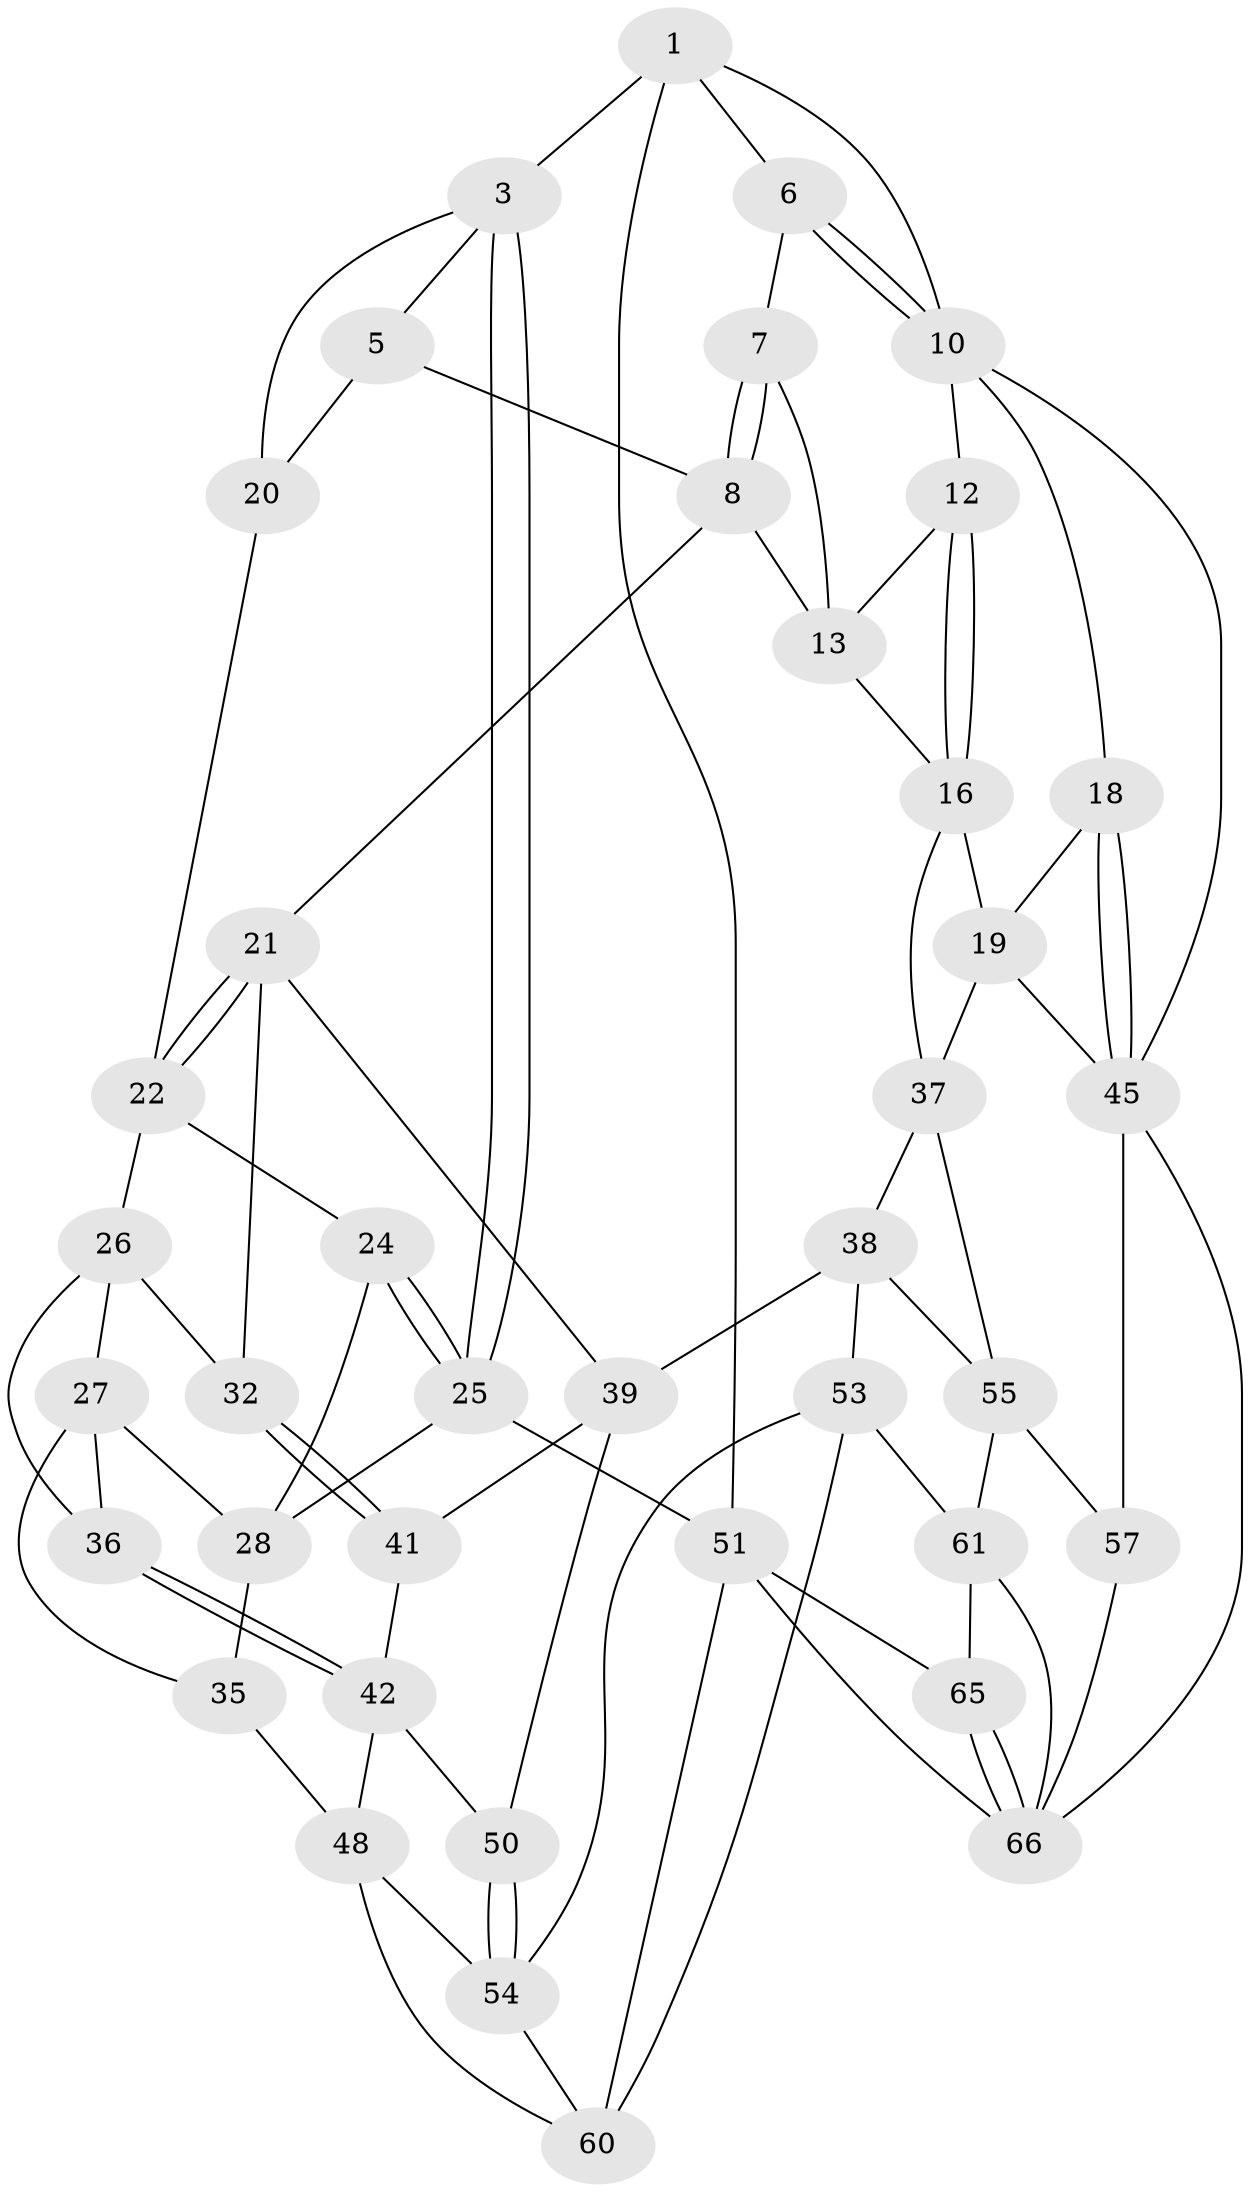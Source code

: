 // Generated by graph-tools (version 1.1) at 2025/24/03/03/25 07:24:37]
// undirected, 40 vertices, 86 edges
graph export_dot {
graph [start="1"]
  node [color=gray90,style=filled];
  1 [pos="+0.4201132498870525+0",super="+2"];
  3 [pos="+0+0.06572628048902522",super="+4"];
  5 [pos="+0.38010903164740073+0",super="+9"];
  6 [pos="+0.5122926938248266+0"];
  7 [pos="+0.48213152239795376+0.23480793232105782"];
  8 [pos="+0.3514609170050341+0.2788512411979777",super="+15"];
  10 [pos="+0.8607906089710079+0",super="+11"];
  12 [pos="+0.7769130606821149+0"];
  13 [pos="+0.5097119395529625+0.26718658939817175",super="+14"];
  16 [pos="+0.6110875462526277+0.39367336704721534",super="+17"];
  18 [pos="+1+0.14502099619220057"];
  19 [pos="+0.8792492518770241+0.3165808623075837",super="+43"];
  20 [pos="+0.1589081585149292+0.258733289727472"];
  21 [pos="+0.3322558051282281+0.423270925383303",super="+31"];
  22 [pos="+0.2515685720945373+0.4052422003860855",super="+23"];
  24 [pos="+0.12167638962241493+0.3604657813650555"];
  25 [pos="+0+0.4292865848317031",super="+30"];
  26 [pos="+0.23455181588192003+0.4198010563809474",super="+33"];
  27 [pos="+0.16335355129344453+0.43754815252255247",super="+34"];
  28 [pos="+0.12305584850659719+0.38847349602099374",super="+29"];
  32 [pos="+0.2769400789987077+0.48731409912428275"];
  35 [pos="+0+0.6503893136397548"];
  36 [pos="+0.19328343084521385+0.5037855626527281"];
  37 [pos="+0.6171900837969594+0.4892407991521349",super="+44"];
  38 [pos="+0.4515960041970557+0.5364175264562955",super="+52"];
  39 [pos="+0.4081993107389943+0.5399176032921732",super="+40"];
  41 [pos="+0.2685109238521026+0.5385106795672748"];
  42 [pos="+0.24068281436379765+0.5530294752020466",super="+47"];
  45 [pos="+1+0.6527551805273488",super="+46"];
  48 [pos="+0.13607402093510285+0.6627152370820996",super="+49"];
  50 [pos="+0.35778764475642433+0.616299994606992"];
  51 [pos="+0+1",super="+64"];
  53 [pos="+0.4793758316606205+0.7167773100515497",super="+59"];
  54 [pos="+0.3569725256413327+0.6501068810227182",super="+56"];
  55 [pos="+0.6049566223264031+0.6923262201968218",super="+58"];
  57 [pos="+0.7584979634489339+0.9280860329345363"];
  60 [pos="+0.3233005303290634+0.8287334329481755",super="+63"];
  61 [pos="+0.5033436936955572+0.8889463662367015",super="+62"];
  65 [pos="+0.3688571678127573+1"];
  66 [pos="+0.7771324496090515+1",super="+67"];
  1 -- 6;
  1 -- 3;
  1 -- 51;
  1 -- 10;
  3 -- 25;
  3 -- 25;
  3 -- 20;
  3 -- 5;
  5 -- 8;
  5 -- 20;
  6 -- 7;
  6 -- 10;
  6 -- 10;
  7 -- 8;
  7 -- 8;
  7 -- 13;
  8 -- 21;
  8 -- 13;
  10 -- 12;
  10 -- 18;
  10 -- 45;
  12 -- 13;
  12 -- 16;
  12 -- 16;
  13 -- 16;
  16 -- 19;
  16 -- 37;
  18 -- 19;
  18 -- 45;
  18 -- 45;
  19 -- 45;
  19 -- 37;
  20 -- 22;
  21 -- 22;
  21 -- 22;
  21 -- 32;
  21 -- 39;
  22 -- 26;
  22 -- 24;
  24 -- 25;
  24 -- 25;
  24 -- 28;
  25 -- 51;
  25 -- 28;
  26 -- 27;
  26 -- 32;
  26 -- 36;
  27 -- 28;
  27 -- 35;
  27 -- 36;
  28 -- 35;
  32 -- 41;
  32 -- 41;
  35 -- 48;
  36 -- 42;
  36 -- 42;
  37 -- 38;
  37 -- 55;
  38 -- 39;
  38 -- 53;
  38 -- 55;
  39 -- 41;
  39 -- 50;
  41 -- 42;
  42 -- 48;
  42 -- 50;
  45 -- 66;
  45 -- 57;
  48 -- 54;
  48 -- 60;
  50 -- 54;
  50 -- 54;
  51 -- 66;
  51 -- 65;
  51 -- 60;
  53 -- 54;
  53 -- 60;
  53 -- 61;
  54 -- 60;
  55 -- 57;
  55 -- 61;
  57 -- 66;
  61 -- 66;
  61 -- 65;
  65 -- 66;
  65 -- 66;
}

